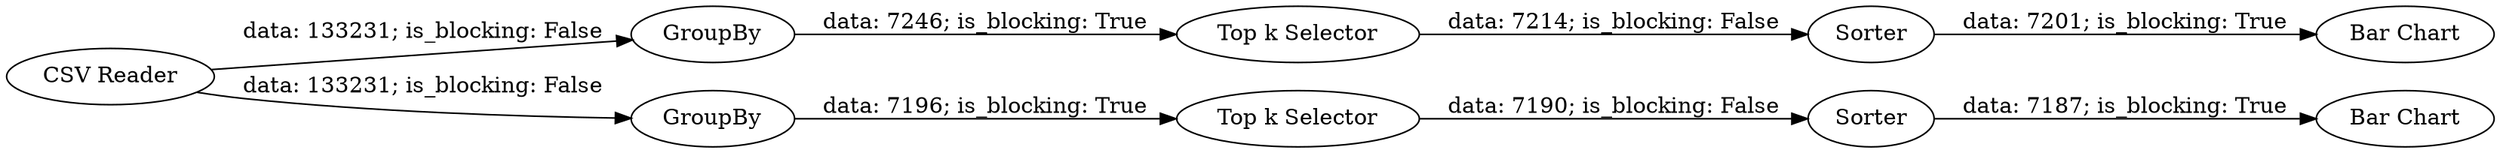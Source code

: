 digraph {
	"3310622050012155821_2" [label=GroupBy]
	"3310622050012155821_8" [label="Bar Chart"]
	"3310622050012155821_4" [label=Sorter]
	"3310622050012155821_6" [label="Top k Selector"]
	"3310622050012155821_3" [label=GroupBy]
	"3310622050012155821_7" [label="Top k Selector"]
	"3310622050012155821_5" [label=Sorter]
	"3310622050012155821_1" [label="CSV Reader"]
	"3310622050012155821_9" [label="Bar Chart"]
	"3310622050012155821_5" -> "3310622050012155821_9" [label="data: 7187; is_blocking: True"]
	"3310622050012155821_3" -> "3310622050012155821_7" [label="data: 7196; is_blocking: True"]
	"3310622050012155821_7" -> "3310622050012155821_5" [label="data: 7190; is_blocking: False"]
	"3310622050012155821_2" -> "3310622050012155821_6" [label="data: 7246; is_blocking: True"]
	"3310622050012155821_1" -> "3310622050012155821_3" [label="data: 133231; is_blocking: False"]
	"3310622050012155821_6" -> "3310622050012155821_4" [label="data: 7214; is_blocking: False"]
	"3310622050012155821_4" -> "3310622050012155821_8" [label="data: 7201; is_blocking: True"]
	"3310622050012155821_1" -> "3310622050012155821_2" [label="data: 133231; is_blocking: False"]
	rankdir=LR
}
